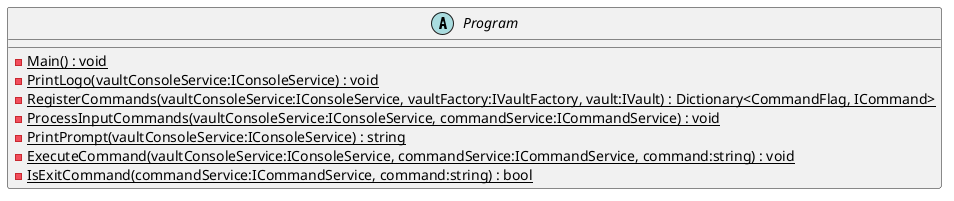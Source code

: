 @startuml
abstract class Program {
    - {static} Main() : void
    - {static} PrintLogo(vaultConsoleService:IConsoleService) : void
    - {static} RegisterCommands(vaultConsoleService:IConsoleService, vaultFactory:IVaultFactory, vault:IVault) : Dictionary<CommandFlag, ICommand>
    - {static} ProcessInputCommands(vaultConsoleService:IConsoleService, commandService:ICommandService) : void
    - {static} PrintPrompt(vaultConsoleService:IConsoleService) : string
    - {static} ExecuteCommand(vaultConsoleService:IConsoleService, commandService:ICommandService, command:string) : void
    - {static} IsExitCommand(commandService:ICommandService, command:string) : bool
}
@enduml
